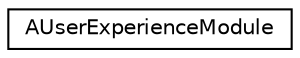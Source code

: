 digraph G
{
  edge [fontname="Helvetica",fontsize="10",labelfontname="Helvetica",labelfontsize="10"];
  node [fontname="Helvetica",fontsize="10",shape=record];
  rankdir="LR";
  Node1 [label="AUserExperienceModule",height=0.2,width=0.4,color="black", fillcolor="white", style="filled",URL="$interface_a_user_experience_module.html"];
}
